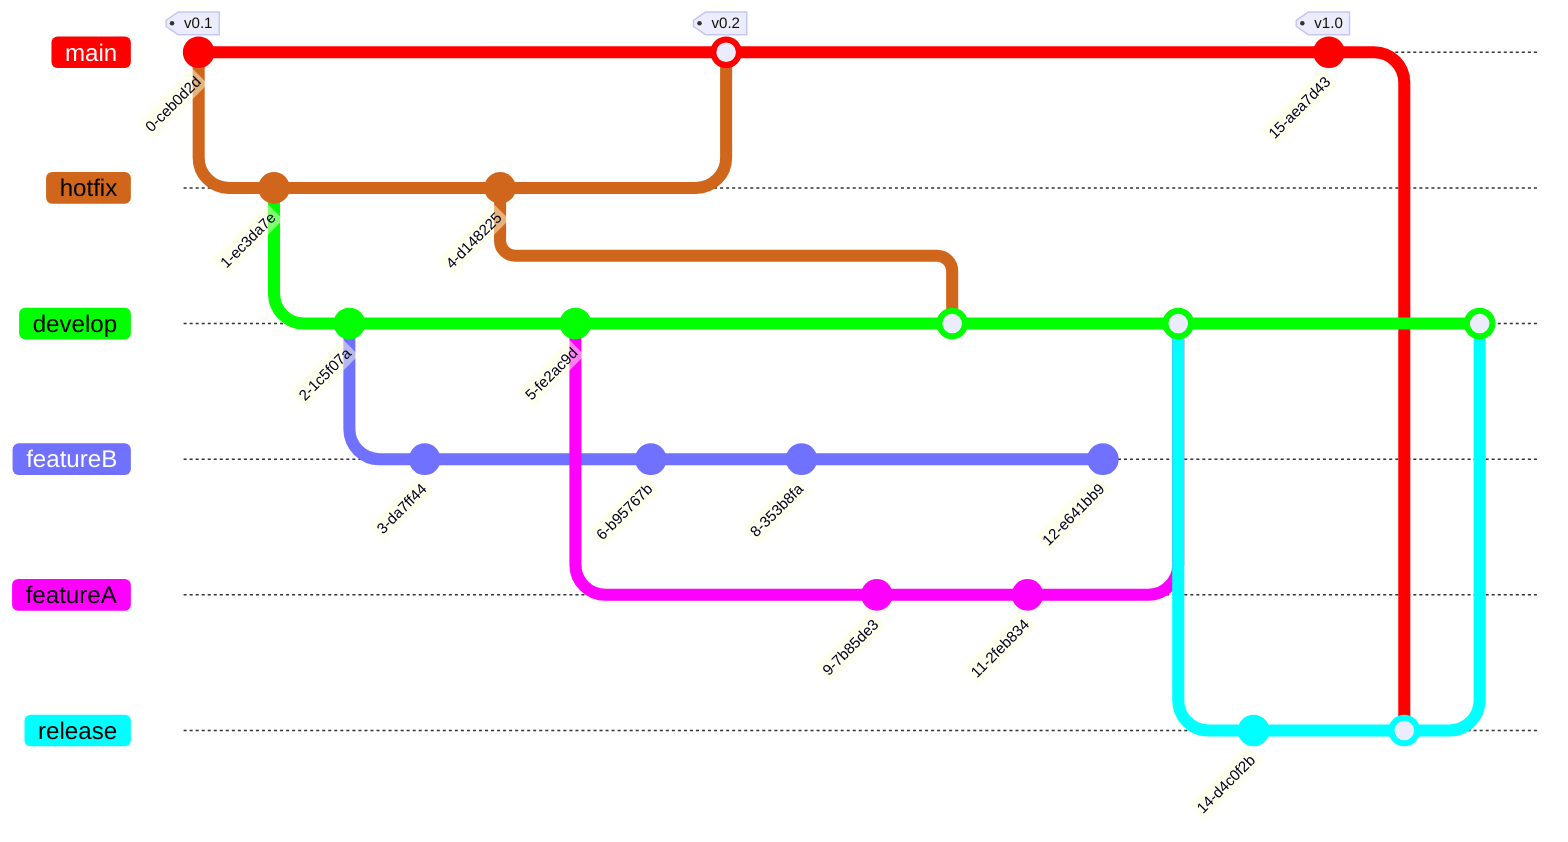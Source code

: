 %%{init: { 'theme': 'default' , 'themeVariables': {
          'git0': '#ff0000',
          'git1': '#d0661c',
          'git2': '#00ff00',
          'git3': '#7171ff',
          'git4': '#ff00ff',
          'git5': '#00ffff',
          'git6': '#ffff00',
          'git7': '#ff00ff',
          'git8': '#00ffff'
} } }%%
gitGraph
    commit tag:"v0.1"
    branch hotfix
    checkout hotfix
    commit
    branch develop
    checkout develop
    commit
    branch featureB
    checkout featureB
    commit
    checkout main
    checkout hotfix
    commit
    checkout develop
    commit
    checkout featureB
    commit
    checkout main
    merge hotfix  tag:"v0.2"
    checkout featureB
    commit
    checkout develop
    branch featureA
    commit
    checkout develop
    merge hotfix
    checkout featureA
    commit
    checkout featureB
    commit
    checkout develop
    merge featureA
    branch release
    checkout release
    commit
    checkout main
    commit tag:"v1.0"
    checkout release
    merge main
    checkout develop
    merge release